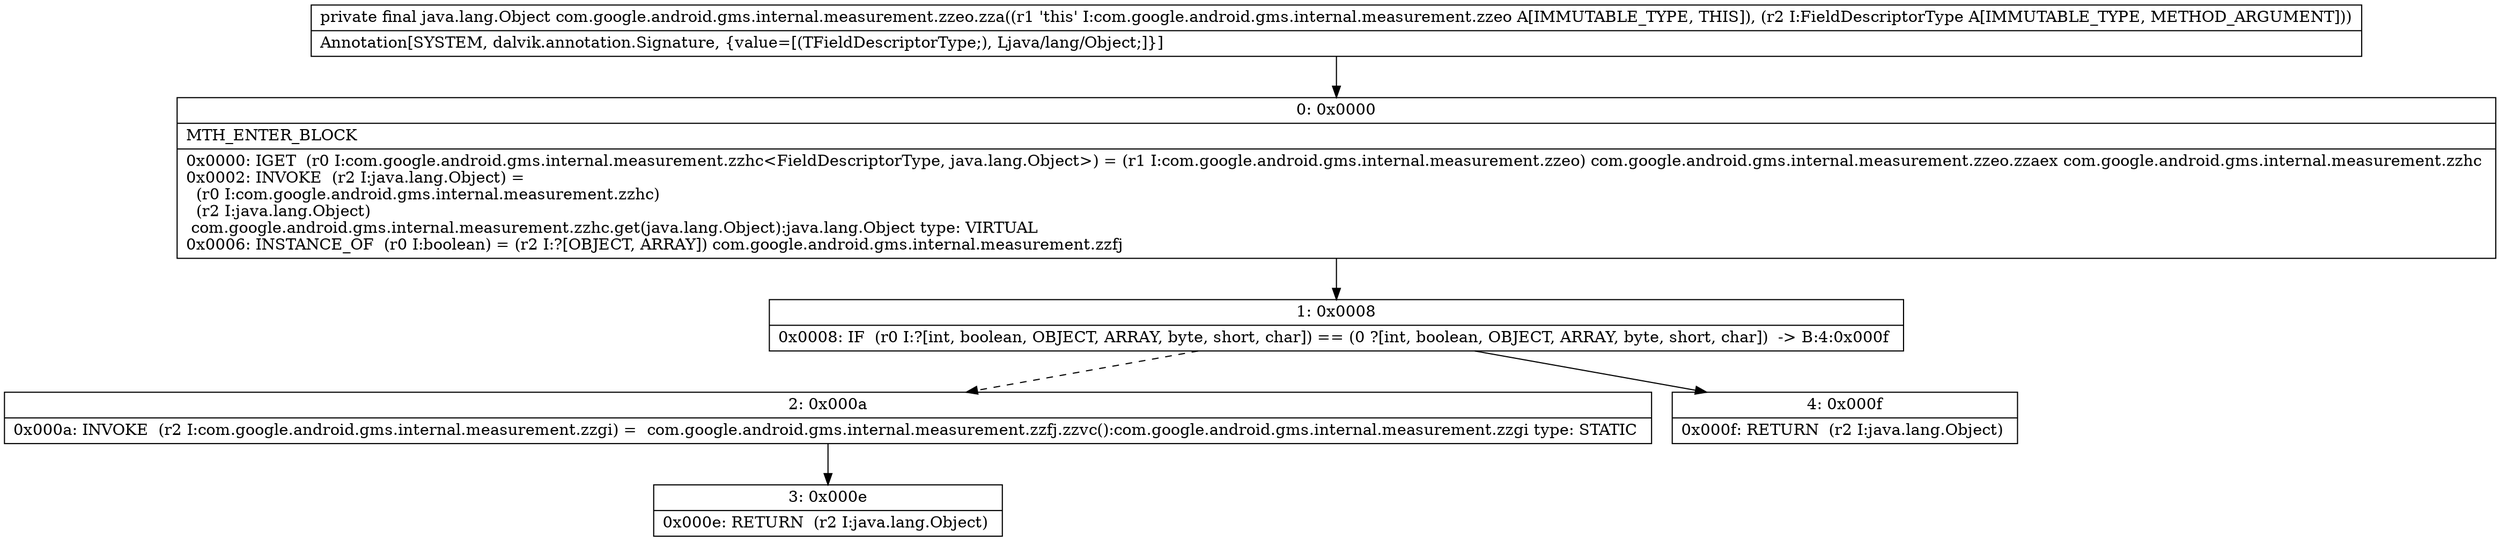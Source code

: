 digraph "CFG forcom.google.android.gms.internal.measurement.zzeo.zza(Lcom\/google\/android\/gms\/internal\/measurement\/zzeq;)Ljava\/lang\/Object;" {
Node_0 [shape=record,label="{0\:\ 0x0000|MTH_ENTER_BLOCK\l|0x0000: IGET  (r0 I:com.google.android.gms.internal.measurement.zzhc\<FieldDescriptorType, java.lang.Object\>) = (r1 I:com.google.android.gms.internal.measurement.zzeo) com.google.android.gms.internal.measurement.zzeo.zzaex com.google.android.gms.internal.measurement.zzhc \l0x0002: INVOKE  (r2 I:java.lang.Object) = \l  (r0 I:com.google.android.gms.internal.measurement.zzhc)\l  (r2 I:java.lang.Object)\l com.google.android.gms.internal.measurement.zzhc.get(java.lang.Object):java.lang.Object type: VIRTUAL \l0x0006: INSTANCE_OF  (r0 I:boolean) = (r2 I:?[OBJECT, ARRAY]) com.google.android.gms.internal.measurement.zzfj \l}"];
Node_1 [shape=record,label="{1\:\ 0x0008|0x0008: IF  (r0 I:?[int, boolean, OBJECT, ARRAY, byte, short, char]) == (0 ?[int, boolean, OBJECT, ARRAY, byte, short, char])  \-\> B:4:0x000f \l}"];
Node_2 [shape=record,label="{2\:\ 0x000a|0x000a: INVOKE  (r2 I:com.google.android.gms.internal.measurement.zzgi) =  com.google.android.gms.internal.measurement.zzfj.zzvc():com.google.android.gms.internal.measurement.zzgi type: STATIC \l}"];
Node_3 [shape=record,label="{3\:\ 0x000e|0x000e: RETURN  (r2 I:java.lang.Object) \l}"];
Node_4 [shape=record,label="{4\:\ 0x000f|0x000f: RETURN  (r2 I:java.lang.Object) \l}"];
MethodNode[shape=record,label="{private final java.lang.Object com.google.android.gms.internal.measurement.zzeo.zza((r1 'this' I:com.google.android.gms.internal.measurement.zzeo A[IMMUTABLE_TYPE, THIS]), (r2 I:FieldDescriptorType A[IMMUTABLE_TYPE, METHOD_ARGUMENT]))  | Annotation[SYSTEM, dalvik.annotation.Signature, \{value=[(TFieldDescriptorType;), Ljava\/lang\/Object;]\}]\l}"];
MethodNode -> Node_0;
Node_0 -> Node_1;
Node_1 -> Node_2[style=dashed];
Node_1 -> Node_4;
Node_2 -> Node_3;
}

